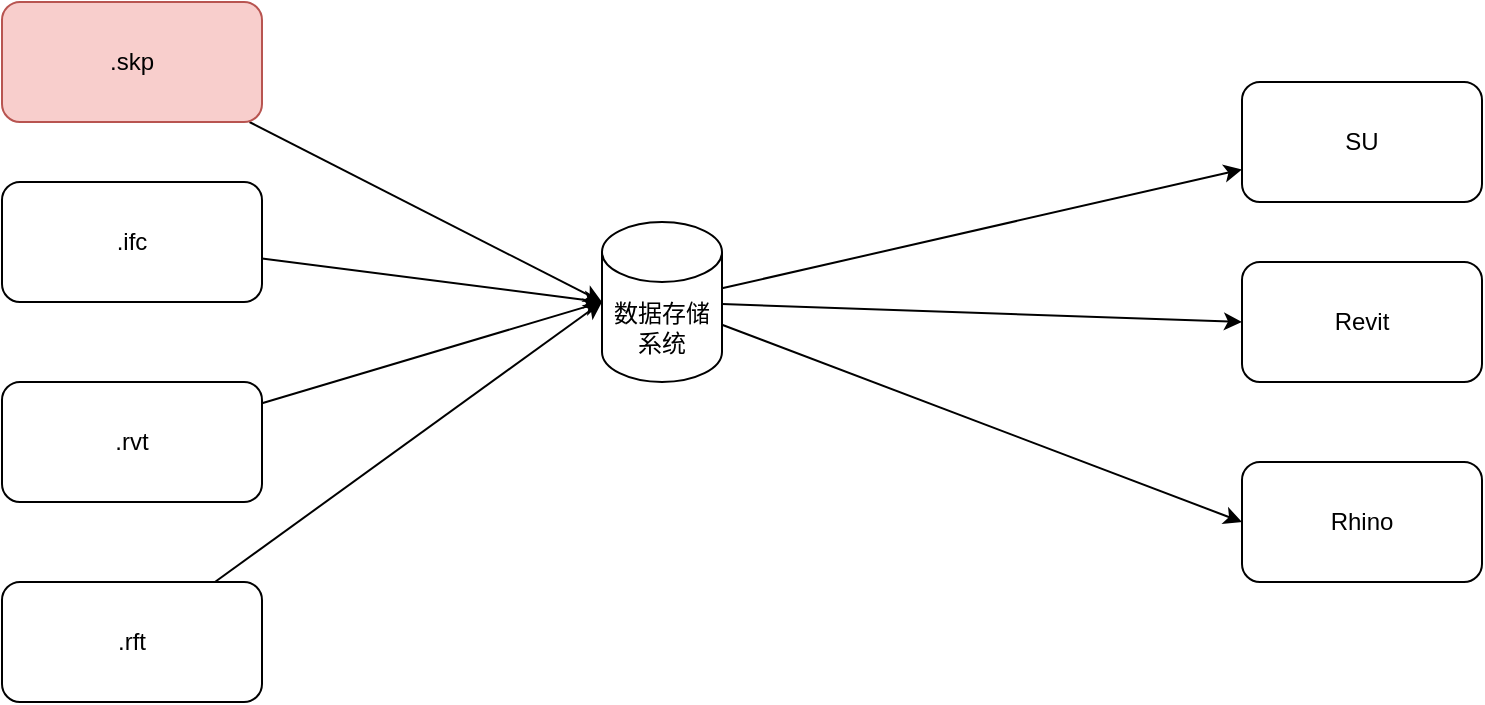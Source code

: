 <mxfile version="15.7.3" type="github">
  <diagram id="6pyxRhWf1QsRiaF_OlMY" name="Page-1">
    <mxGraphModel dx="813" dy="454" grid="1" gridSize="10" guides="1" tooltips="1" connect="1" arrows="1" fold="1" page="1" pageScale="1" pageWidth="827" pageHeight="1169" math="0" shadow="0">
      <root>
        <mxCell id="0" />
        <mxCell id="1" parent="0" />
        <mxCell id="mbRrAeMz2OmrTtf-kYGx-9" style="edgeStyle=none;rounded=0;orthogonalLoop=1;jettySize=auto;html=1;" edge="1" parent="1" source="mbRrAeMz2OmrTtf-kYGx-1" target="mbRrAeMz2OmrTtf-kYGx-8">
          <mxGeometry relative="1" as="geometry" />
        </mxCell>
        <mxCell id="mbRrAeMz2OmrTtf-kYGx-13" style="edgeStyle=none;rounded=0;orthogonalLoop=1;jettySize=auto;html=1;entryX=0;entryY=0.5;entryDx=0;entryDy=0;" edge="1" parent="1" source="mbRrAeMz2OmrTtf-kYGx-1" target="mbRrAeMz2OmrTtf-kYGx-12">
          <mxGeometry relative="1" as="geometry" />
        </mxCell>
        <mxCell id="mbRrAeMz2OmrTtf-kYGx-15" style="edgeStyle=none;rounded=0;orthogonalLoop=1;jettySize=auto;html=1;entryX=0;entryY=0.5;entryDx=0;entryDy=0;" edge="1" parent="1" source="mbRrAeMz2OmrTtf-kYGx-1" target="mbRrAeMz2OmrTtf-kYGx-14">
          <mxGeometry relative="1" as="geometry" />
        </mxCell>
        <mxCell id="mbRrAeMz2OmrTtf-kYGx-1" value="数据存储系统" style="shape=cylinder3;whiteSpace=wrap;html=1;boundedLbl=1;backgroundOutline=1;size=15;" vertex="1" parent="1">
          <mxGeometry x="420" y="280" width="60" height="80" as="geometry" />
        </mxCell>
        <mxCell id="mbRrAeMz2OmrTtf-kYGx-5" style="edgeStyle=none;rounded=0;orthogonalLoop=1;jettySize=auto;html=1;entryX=0;entryY=0.5;entryDx=0;entryDy=0;entryPerimeter=0;" edge="1" parent="1" source="mbRrAeMz2OmrTtf-kYGx-2" target="mbRrAeMz2OmrTtf-kYGx-1">
          <mxGeometry relative="1" as="geometry" />
        </mxCell>
        <mxCell id="mbRrAeMz2OmrTtf-kYGx-2" value=".skp" style="rounded=1;whiteSpace=wrap;html=1;fillColor=#f8cecc;strokeColor=#b85450;" vertex="1" parent="1">
          <mxGeometry x="120" y="170" width="130" height="60" as="geometry" />
        </mxCell>
        <mxCell id="mbRrAeMz2OmrTtf-kYGx-6" style="edgeStyle=none;rounded=0;orthogonalLoop=1;jettySize=auto;html=1;entryX=0;entryY=0.5;entryDx=0;entryDy=0;entryPerimeter=0;" edge="1" parent="1" source="mbRrAeMz2OmrTtf-kYGx-3" target="mbRrAeMz2OmrTtf-kYGx-1">
          <mxGeometry relative="1" as="geometry" />
        </mxCell>
        <mxCell id="mbRrAeMz2OmrTtf-kYGx-3" value=".ifc" style="rounded=1;whiteSpace=wrap;html=1;" vertex="1" parent="1">
          <mxGeometry x="120" y="260" width="130" height="60" as="geometry" />
        </mxCell>
        <mxCell id="mbRrAeMz2OmrTtf-kYGx-7" style="edgeStyle=none;rounded=0;orthogonalLoop=1;jettySize=auto;html=1;entryX=0;entryY=0.5;entryDx=0;entryDy=0;entryPerimeter=0;" edge="1" parent="1" source="mbRrAeMz2OmrTtf-kYGx-4" target="mbRrAeMz2OmrTtf-kYGx-1">
          <mxGeometry relative="1" as="geometry" />
        </mxCell>
        <mxCell id="mbRrAeMz2OmrTtf-kYGx-4" value=".rvt" style="rounded=1;whiteSpace=wrap;html=1;" vertex="1" parent="1">
          <mxGeometry x="120" y="360" width="130" height="60" as="geometry" />
        </mxCell>
        <mxCell id="mbRrAeMz2OmrTtf-kYGx-8" value="SU" style="rounded=1;whiteSpace=wrap;html=1;" vertex="1" parent="1">
          <mxGeometry x="740" y="210" width="120" height="60" as="geometry" />
        </mxCell>
        <mxCell id="mbRrAeMz2OmrTtf-kYGx-11" style="edgeStyle=none;rounded=0;orthogonalLoop=1;jettySize=auto;html=1;entryX=0;entryY=0.5;entryDx=0;entryDy=0;entryPerimeter=0;" edge="1" parent="1" source="mbRrAeMz2OmrTtf-kYGx-10" target="mbRrAeMz2OmrTtf-kYGx-1">
          <mxGeometry relative="1" as="geometry" />
        </mxCell>
        <mxCell id="mbRrAeMz2OmrTtf-kYGx-10" value=".rft" style="rounded=1;whiteSpace=wrap;html=1;" vertex="1" parent="1">
          <mxGeometry x="120" y="460" width="130" height="60" as="geometry" />
        </mxCell>
        <mxCell id="mbRrAeMz2OmrTtf-kYGx-12" value="Revit" style="rounded=1;whiteSpace=wrap;html=1;" vertex="1" parent="1">
          <mxGeometry x="740" y="300" width="120" height="60" as="geometry" />
        </mxCell>
        <mxCell id="mbRrAeMz2OmrTtf-kYGx-14" value="Rhino" style="rounded=1;whiteSpace=wrap;html=1;" vertex="1" parent="1">
          <mxGeometry x="740" y="400" width="120" height="60" as="geometry" />
        </mxCell>
      </root>
    </mxGraphModel>
  </diagram>
</mxfile>
